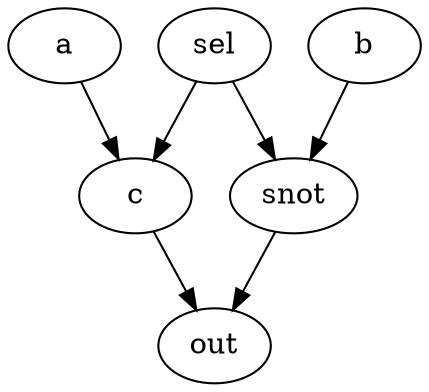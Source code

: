 strict digraph "" {
	a -> c	[weight=5.0];
	c -> out	[weight=1.0];
	b -> snot	[weight=5.0];
	snot -> out	[weight=1.0];
	sel -> c	[weight=5.0];
	sel -> snot	[weight=5.0];
}
